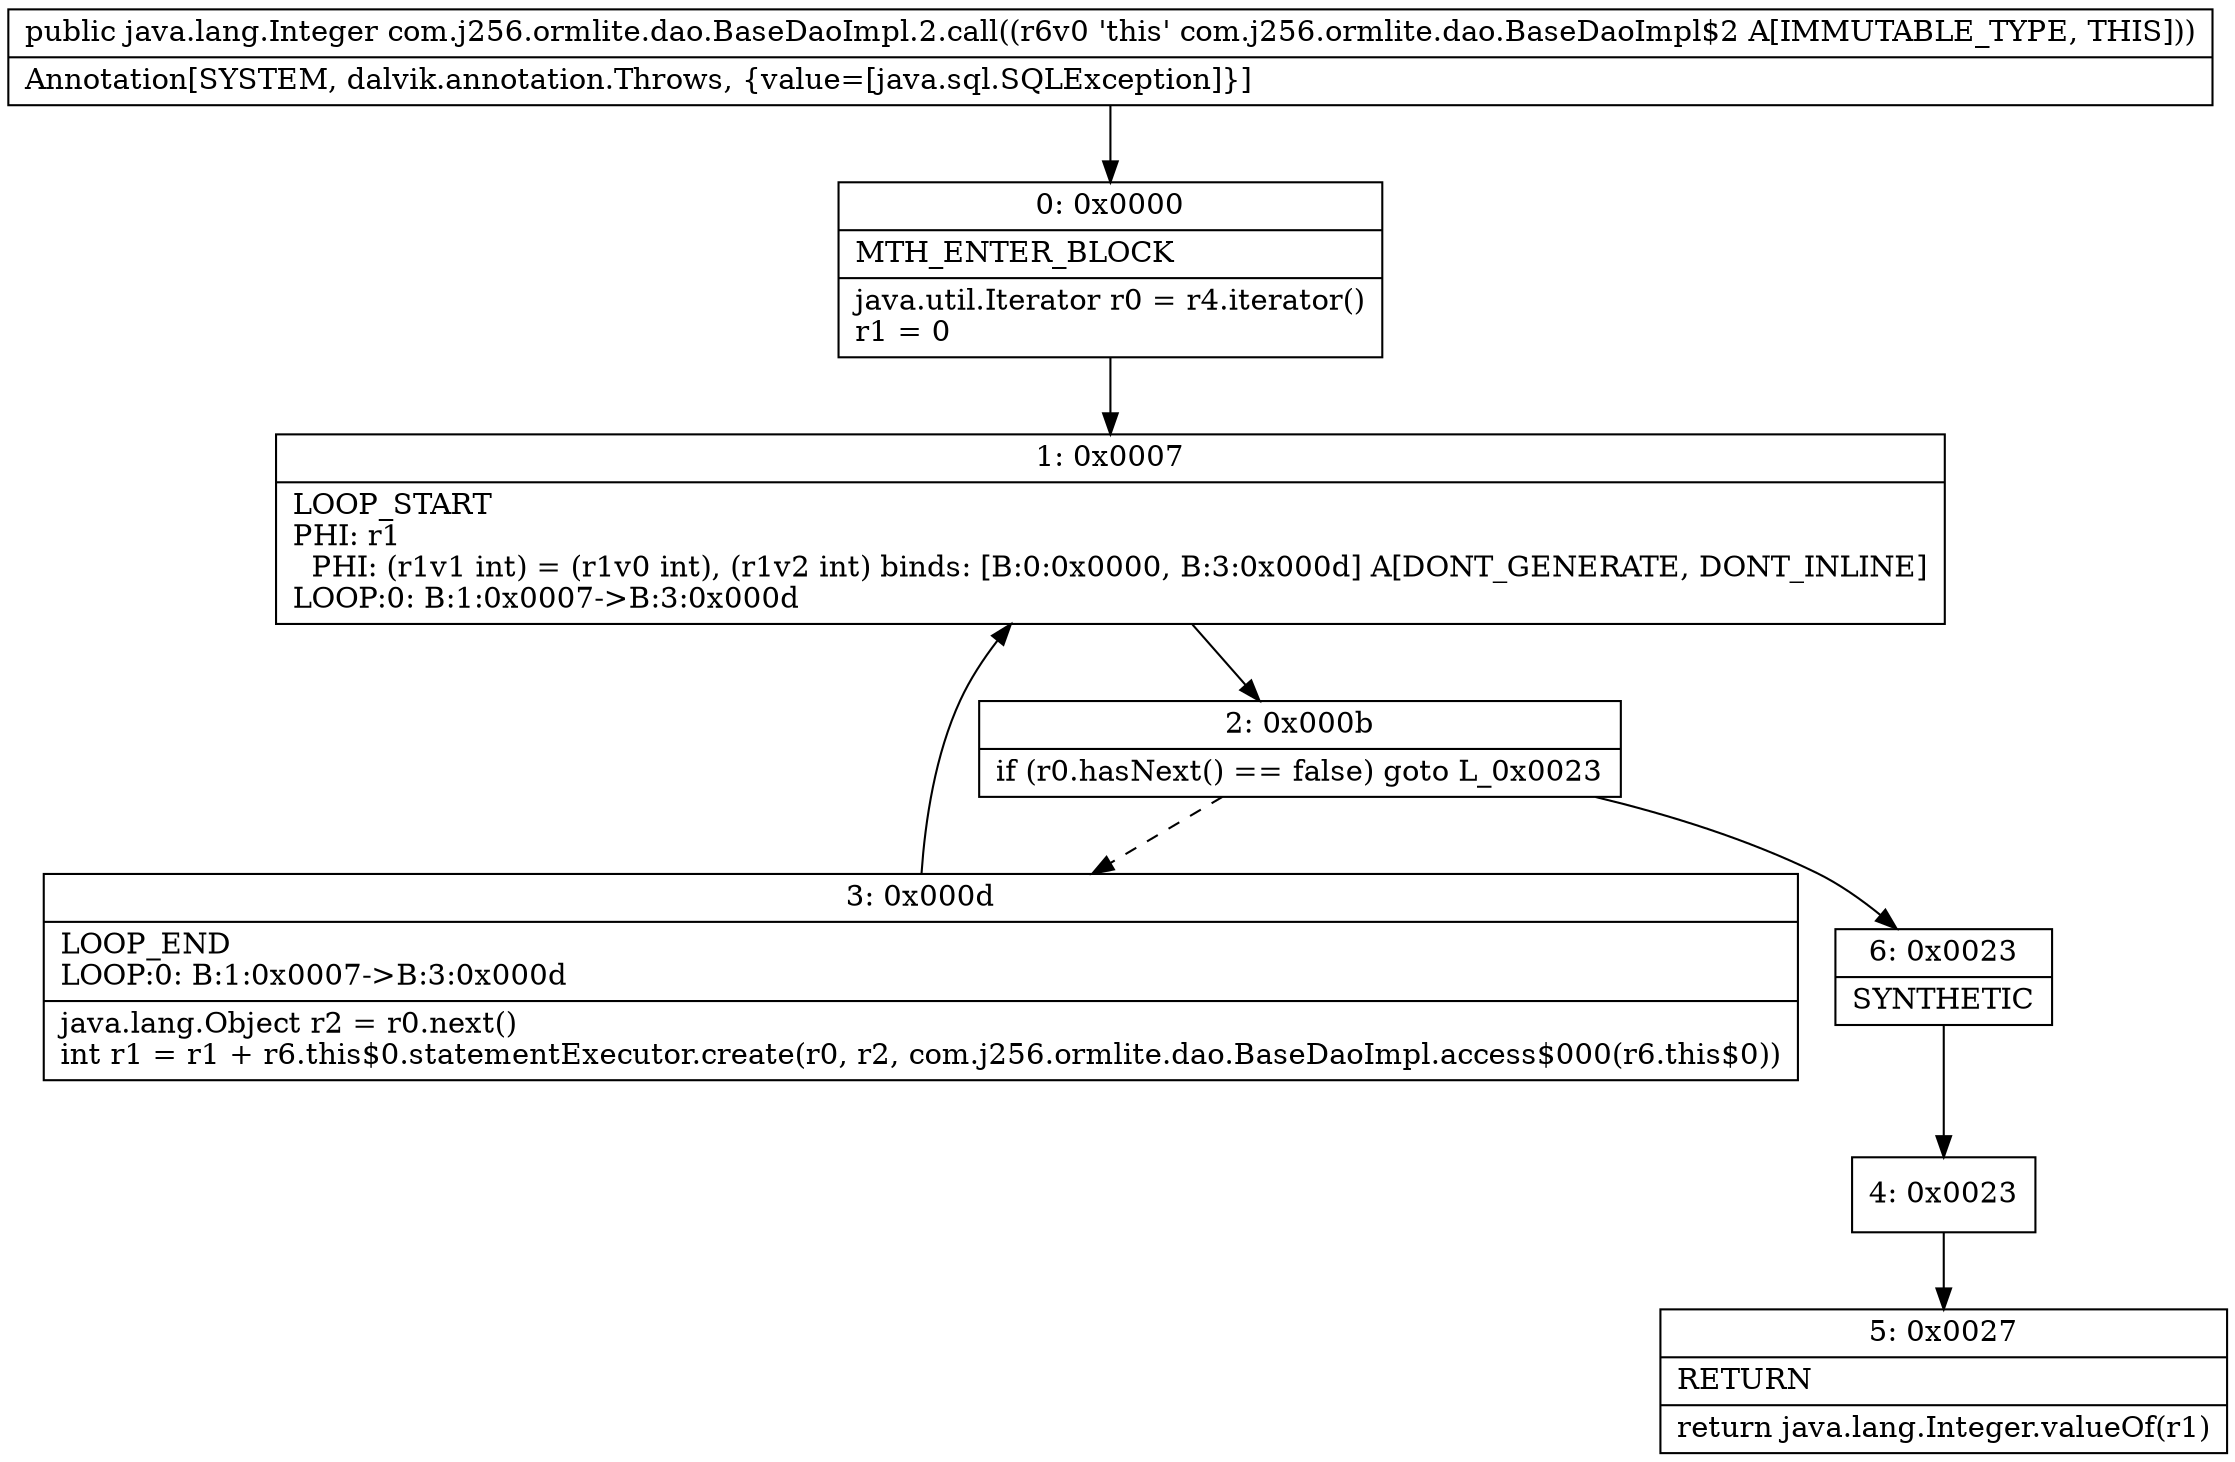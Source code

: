 digraph "CFG forcom.j256.ormlite.dao.BaseDaoImpl.2.call()Ljava\/lang\/Integer;" {
Node_0 [shape=record,label="{0\:\ 0x0000|MTH_ENTER_BLOCK\l|java.util.Iterator r0 = r4.iterator()\lr1 = 0\l}"];
Node_1 [shape=record,label="{1\:\ 0x0007|LOOP_START\lPHI: r1 \l  PHI: (r1v1 int) = (r1v0 int), (r1v2 int) binds: [B:0:0x0000, B:3:0x000d] A[DONT_GENERATE, DONT_INLINE]\lLOOP:0: B:1:0x0007\-\>B:3:0x000d\l}"];
Node_2 [shape=record,label="{2\:\ 0x000b|if (r0.hasNext() == false) goto L_0x0023\l}"];
Node_3 [shape=record,label="{3\:\ 0x000d|LOOP_END\lLOOP:0: B:1:0x0007\-\>B:3:0x000d\l|java.lang.Object r2 = r0.next()\lint r1 = r1 + r6.this$0.statementExecutor.create(r0, r2, com.j256.ormlite.dao.BaseDaoImpl.access$000(r6.this$0))\l}"];
Node_4 [shape=record,label="{4\:\ 0x0023}"];
Node_5 [shape=record,label="{5\:\ 0x0027|RETURN\l|return java.lang.Integer.valueOf(r1)\l}"];
Node_6 [shape=record,label="{6\:\ 0x0023|SYNTHETIC\l}"];
MethodNode[shape=record,label="{public java.lang.Integer com.j256.ormlite.dao.BaseDaoImpl.2.call((r6v0 'this' com.j256.ormlite.dao.BaseDaoImpl$2 A[IMMUTABLE_TYPE, THIS]))  | Annotation[SYSTEM, dalvik.annotation.Throws, \{value=[java.sql.SQLException]\}]\l}"];
MethodNode -> Node_0;
Node_0 -> Node_1;
Node_1 -> Node_2;
Node_2 -> Node_3[style=dashed];
Node_2 -> Node_6;
Node_3 -> Node_1;
Node_4 -> Node_5;
Node_6 -> Node_4;
}

